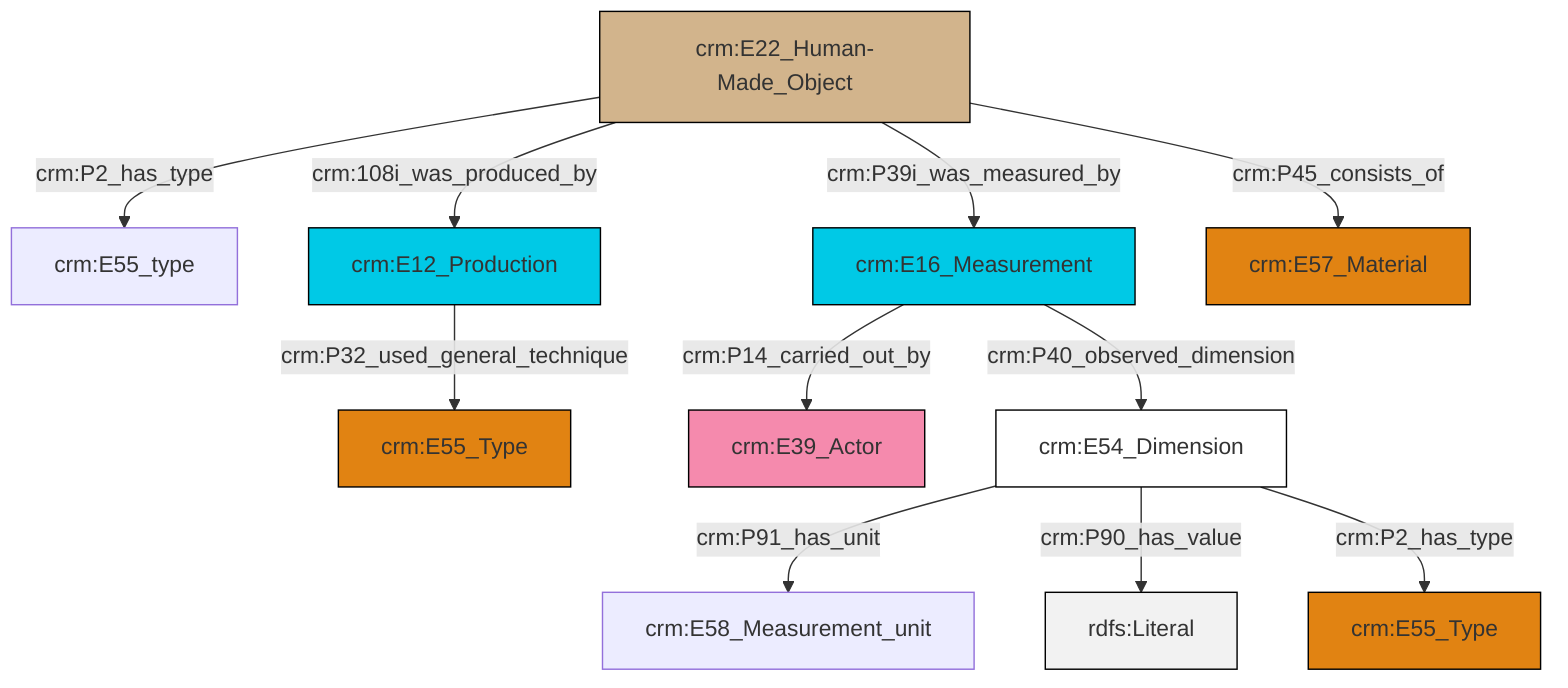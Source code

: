 graph TD
classDef Literal fill:#f2f2f2,stroke:#000000;
classDef CRM_Entity fill:#FFFFFF,stroke:#000000;
classDef Temporal_Entity fill:#00C9E6, stroke:#000000;
classDef Type fill:#E18312, stroke:#000000;
classDef Time-Span fill:#2C9C91, stroke:#000000;
classDef Appellation fill:#FFEB7F, stroke:#000000;
classDef Place fill:#008836, stroke:#000000;
classDef Persistent_Item fill:#B266B2, stroke:#000000;
classDef Conceptual_Object fill:#FFD700, stroke:#000000;
classDef Physical_Thing fill:#D2B48C, stroke:#000000;
classDef Actor fill:#f58aad, stroke:#000000;
classDef PC_Classes fill:#4ce600, stroke:#000000;
classDef Multi fill:#cccccc,stroke:#000000;

2["crm:E12_Production"]:::Temporal_Entity -->|crm:P32_used_general_technique| 3["crm:E55_Type"]:::Type
4["crm:E22_Human-Made_Object"]:::Physical_Thing -->|crm:P39i_was_measured_by| 5["crm:E16_Measurement"]:::Temporal_Entity
5["crm:E16_Measurement"]:::Temporal_Entity -->|crm:P14_carried_out_by| 6["crm:E39_Actor"]:::Actor
4["crm:E22_Human-Made_Object"]:::Physical_Thing -->|crm:108i_was_produced_by| 2["crm:E12_Production"]:::Temporal_Entity
10["crm:E54_Dimension"]:::CRM_Entity -->|crm:P91_has_unit| 11["crm:E58_Measurement_unit"]:::Default
5["crm:E16_Measurement"]:::Temporal_Entity -->|crm:P40_observed_dimension| 10["crm:E54_Dimension"]:::CRM_Entity
4["crm:E22_Human-Made_Object"]:::Physical_Thing -->|crm:P45_consists_of| 16["crm:E57_Material"]:::Type
10["crm:E54_Dimension"]:::CRM_Entity -->|crm:P90_has_value| 18[rdfs:Literal]:::Literal
4["crm:E22_Human-Made_Object"]:::Physical_Thing -->|crm:P2_has_type| 0["crm:E55_type"]:::Default
10["crm:E54_Dimension"]:::CRM_Entity -->|crm:P2_has_type| 8["crm:E55_Type"]:::Type